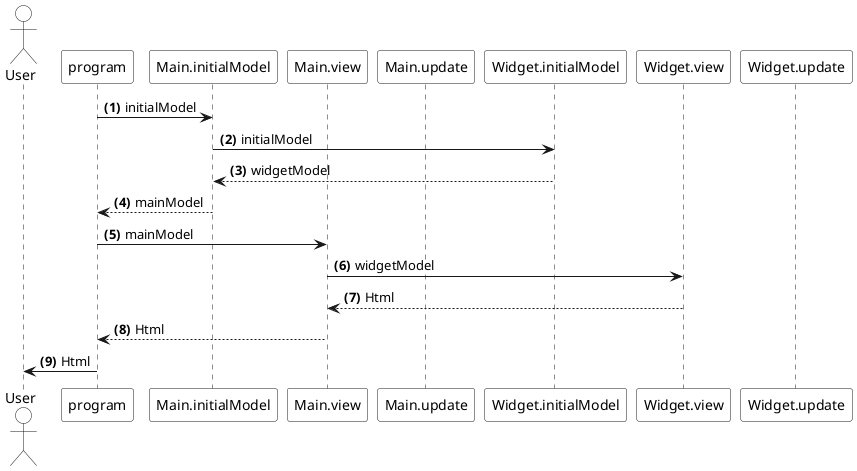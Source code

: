@startuml "parent-child-1-ui-init"
' © Sebastian Porto 2016, 
' licensed under a Creative Commons Attribution-NonCommercial-ShareAlike 4.0 International License.
autonumber "<b>(#)"
actor User #white
participant program #white
participant Main.initialModel as Mim #white
participant Main.view as MV #white
participant Main.update as MU #white
participant Widget.initialModel as Wim #white
participant Widget.view as WV #white
participant Widget.update as WU #white

program -> Mim: initialModel
Mim -> Wim: initialModel
Wim --> Mim: widgetModel
Mim --> program: mainModel
program -> MV : mainModel
MV -> WV : widgetModel
WV --> MV : Html
MV --> program : Html
program -> User : Html

@enduml